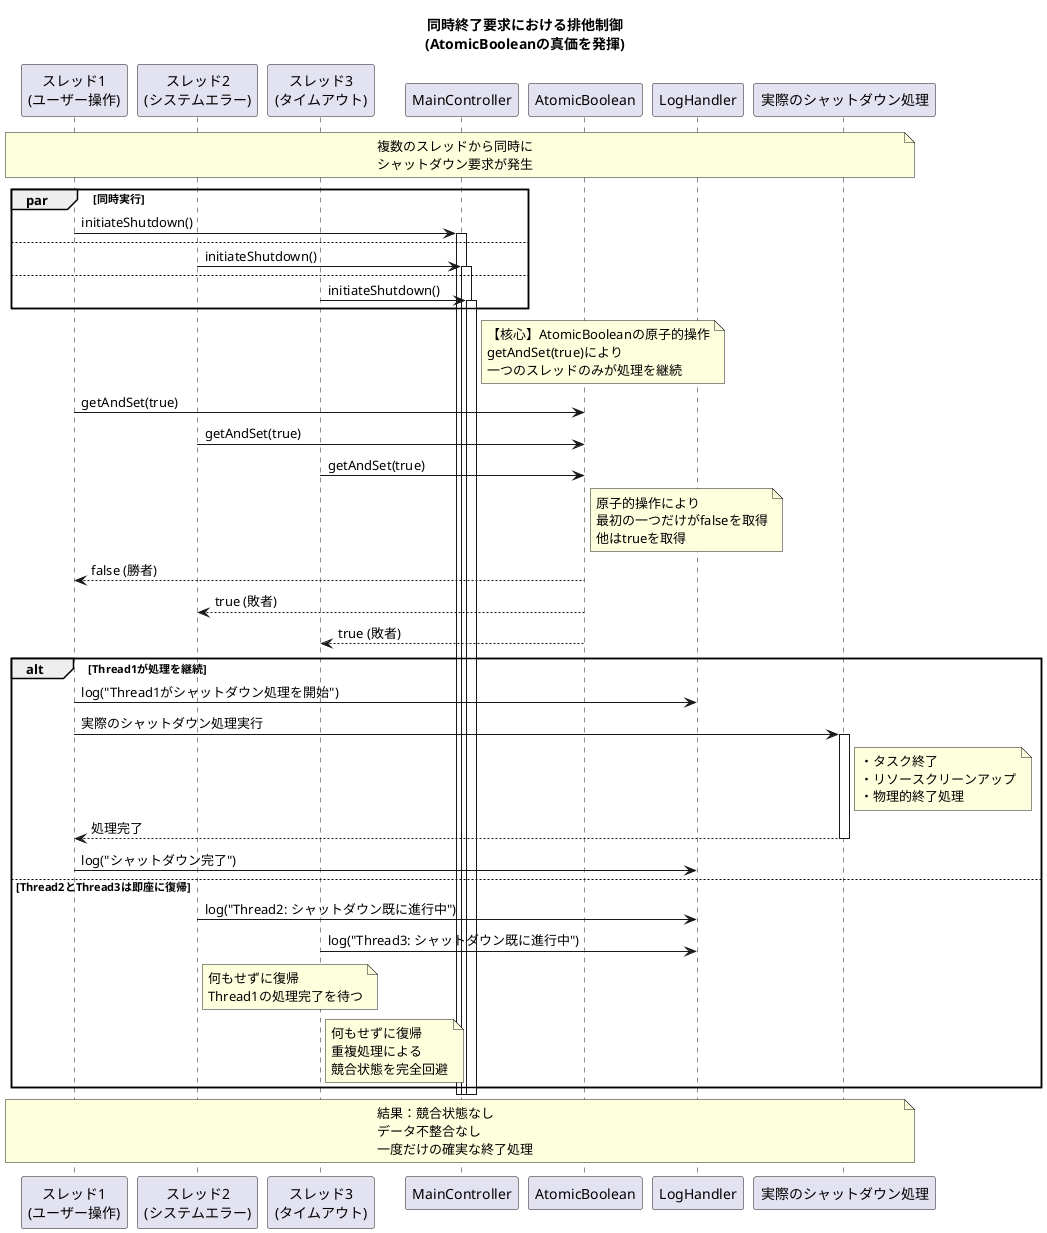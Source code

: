 @startuml 同時終了要求フロー
title 同時終了要求における排他制御\n(AtomicBooleanの真価を発揮)

participant Thread1 as "スレッド1\n(ユーザー操作)"
participant Thread2 as "スレッド2\n(システムエラー)"
participant Thread3 as "スレッド3\n(タイムアウト)"
participant MainController
participant AtomicBoolean
participant LogHandler
participant ShutdownProcess as "実際のシャットダウン処理"

note across
複数のスレッドから同時に
シャットダウン要求が発生
end note

par 同時実行
Thread1 -> MainController: initiateShutdown()
activate MainController
else
Thread2 -> MainController: initiateShutdown()
activate MainController
else
Thread3 -> MainController: initiateShutdown()
activate MainController
end

note right of MainController
【核心】AtomicBooleanの原子的操作
getAndSet(true)により
一つのスレッドのみが処理を継続
end note

Thread1 -> AtomicBoolean: getAndSet(true)
Thread2 -> AtomicBoolean: getAndSet(true)
Thread3 -> AtomicBoolean: getAndSet(true)

note right of AtomicBoolean
原子的操作により
最初の一つだけがfalseを取得
他はtrueを取得
end note

AtomicBoolean --> Thread1: false (勝者)
AtomicBoolean --> Thread2: true (敗者)
AtomicBoolean --> Thread3: true (敗者)

alt Thread1が処理を継続
Thread1 -> LogHandler: log("Thread1がシャットダウン処理を開始")
Thread1 -> ShutdownProcess: 実際のシャットダウン処理実行
activate ShutdownProcess

note right of ShutdownProcess
    ・タスク終了
    ・リソースクリーンアップ
    ・物理的終了処理
end note

ShutdownProcess --> Thread1: 処理完了
deactivate ShutdownProcess
Thread1 -> LogHandler: log("シャットダウン完了")

else Thread2とThread3は即座に復帰
Thread2 -> LogHandler: log("Thread2: シャットダウン既に進行中")
Thread3 -> LogHandler: log("Thread3: シャットダウン既に進行中")

note right of Thread2
    何もせずに復帰
    Thread1の処理完了を待つ
end note

note right of Thread3
    何もせずに復帰
    重複処理による
    競合状態を完全回避
    end note
end

deactivate MainController
deactivate MainController
deactivate MainController

note across
結果：競合状態なし
データ不整合なし
一度だけの確実な終了処理
end note

@enduml